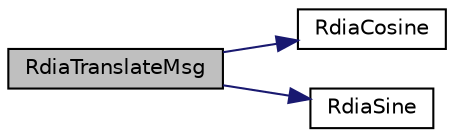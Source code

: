 digraph "RdiaTranslateMsg"
{
  edge [fontname="Helvetica",fontsize="10",labelfontname="Helvetica",labelfontsize="10"];
  node [fontname="Helvetica",fontsize="10",shape=record];
  rankdir="LR";
  Node1 [label="RdiaTranslateMsg",height=0.2,width=0.4,color="black", fillcolor="grey75", style="filled", fontcolor="black"];
  Node1 -> Node2 [color="midnightblue",fontsize="10",style="solid",fontname="Helvetica"];
  Node2 [label="RdiaCosine",height=0.2,width=0.4,color="black", fillcolor="white", style="filled",URL="$_round_dial_8c.html#a2b988e4383622181e53689e9a19cd430"];
  Node1 -> Node3 [color="midnightblue",fontsize="10",style="solid",fontname="Helvetica"];
  Node3 [label="RdiaSine",height=0.2,width=0.4,color="black", fillcolor="white", style="filled",URL="$_round_dial_8c.html#a29575090df3648ad7f16b81b65201898"];
}
